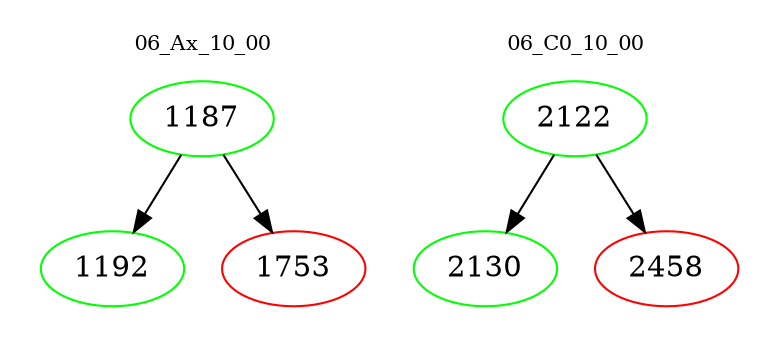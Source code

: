 digraph{
subgraph cluster_0 {
color = white
label = "06_Ax_10_00";
fontsize=10;
T0_1187 [label="1187", color="green"]
T0_1187 -> T0_1192 [color="black"]
T0_1192 [label="1192", color="green"]
T0_1187 -> T0_1753 [color="black"]
T0_1753 [label="1753", color="red"]
}
subgraph cluster_1 {
color = white
label = "06_C0_10_00";
fontsize=10;
T1_2122 [label="2122", color="green"]
T1_2122 -> T1_2130 [color="black"]
T1_2130 [label="2130", color="green"]
T1_2122 -> T1_2458 [color="black"]
T1_2458 [label="2458", color="red"]
}
}
